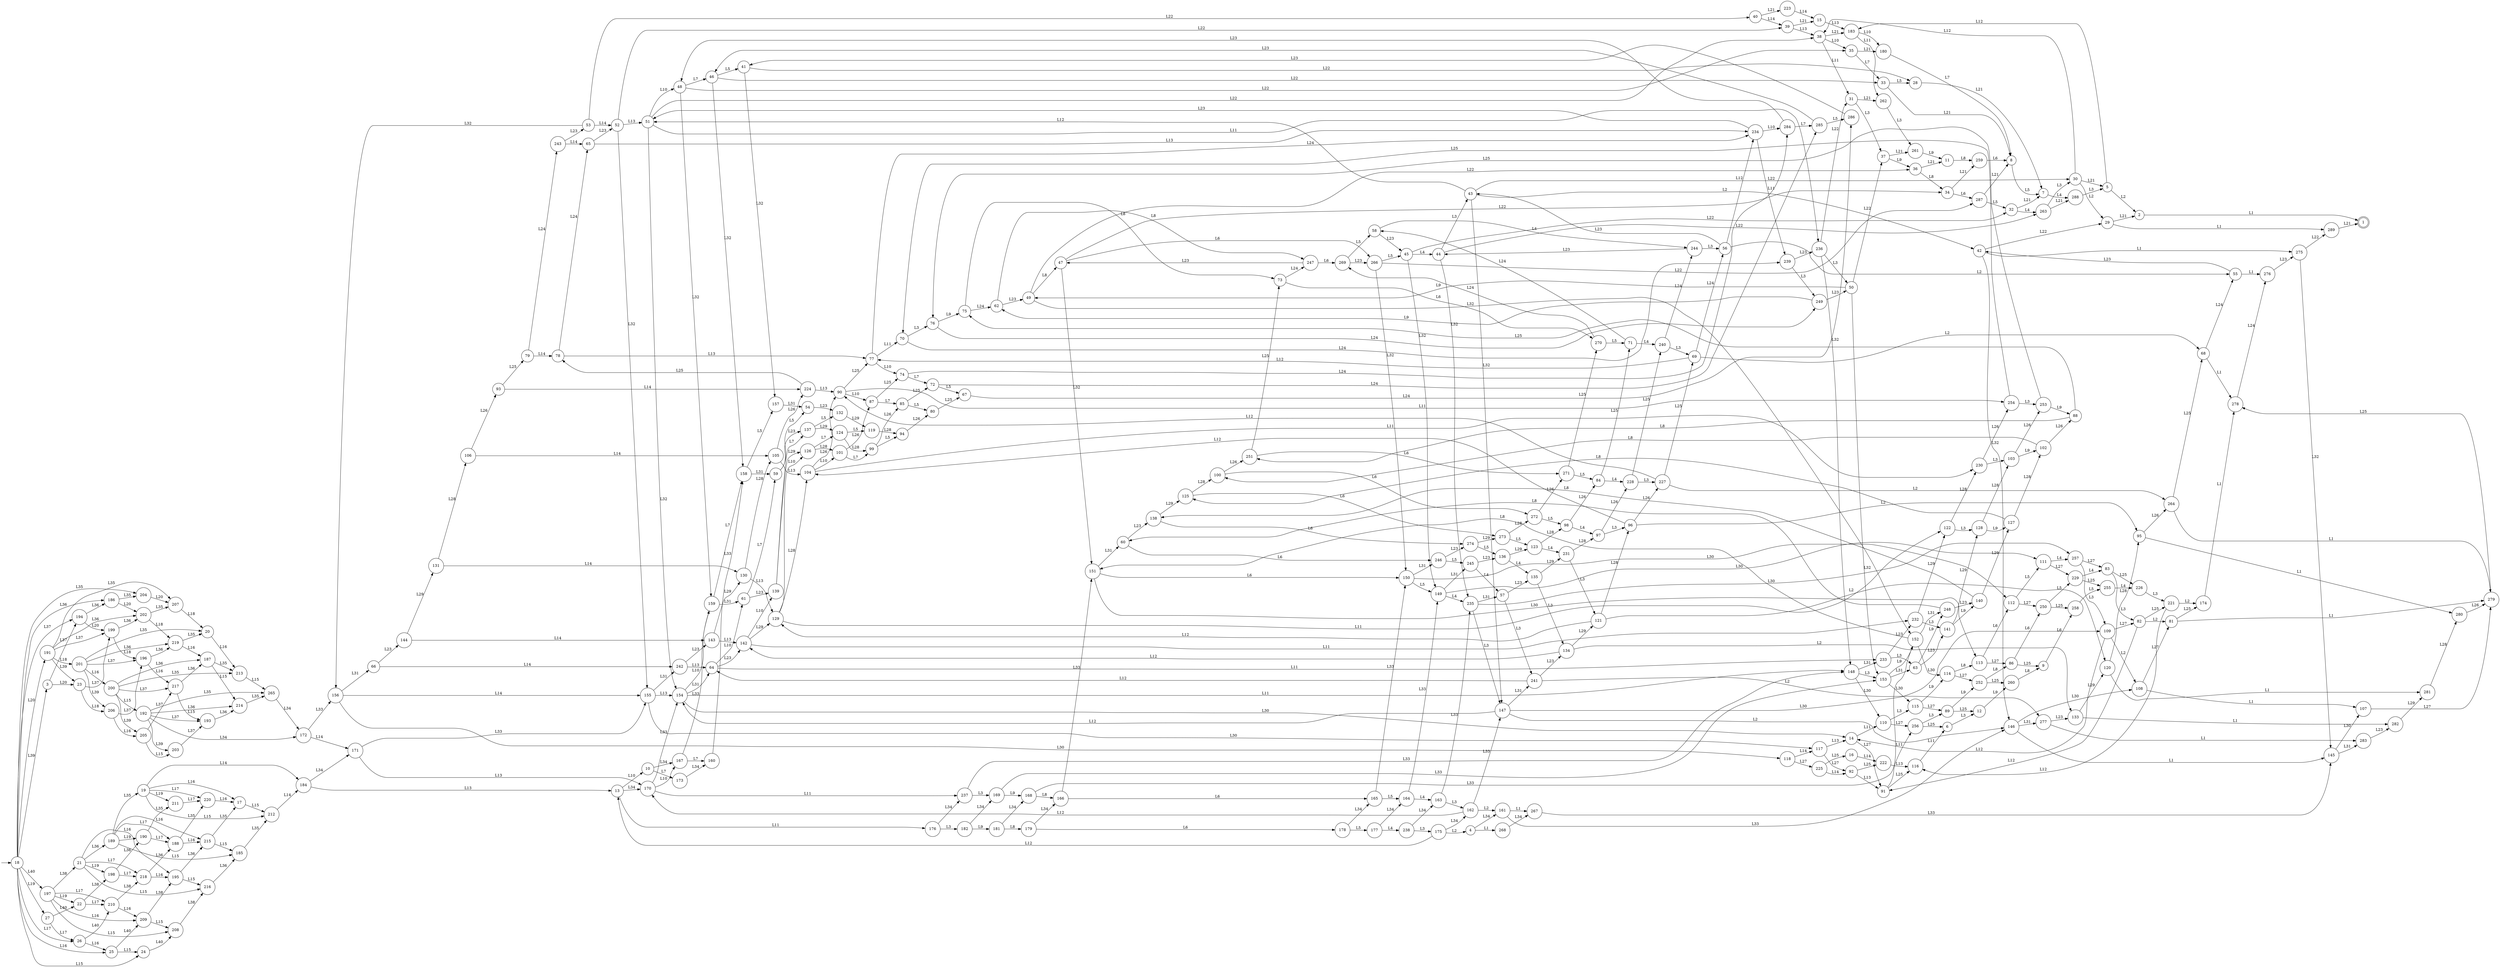 // dot output generated by libFAUDES vGenerator
digraph "Det(Generator) [minstate]" {
  rankdir=LR
  node [shape=circle];

  // initial states
  dot_dummyinit_1 [shape=none, label="", width="0.0", height="0.0" ];
  dot_dummyinit_1 -> "18";

  // mstates
  "1" [shape=doublecircle];

  // rest of stateset
  "2";
  "3";
  "4";
  "5";
  "6";
  "7";
  "8";
  "9";
  "10";
  "11";
  "12";
  "13";
  "14";
  "15";
  "16";
  "17";
  "19";
  "20";
  "21";
  "22";
  "23";
  "24";
  "25";
  "26";
  "27";
  "28";
  "29";
  "30";
  "31";
  "32";
  "33";
  "34";
  "35";
  "36";
  "37";
  "38";
  "39";
  "40";
  "41";
  "42";
  "43";
  "44";
  "45";
  "46";
  "47";
  "48";
  "49";
  "50";
  "51";
  "52";
  "53";
  "54";
  "55";
  "56";
  "57";
  "58";
  "59";
  "60";
  "61";
  "62";
  "63";
  "64";
  "65";
  "66";
  "67";
  "68";
  "69";
  "70";
  "71";
  "72";
  "73";
  "74";
  "75";
  "76";
  "77";
  "78";
  "79";
  "80";
  "81";
  "82";
  "83";
  "84";
  "85";
  "86";
  "87";
  "88";
  "89";
  "90";
  "91";
  "92";
  "93";
  "94";
  "95";
  "96";
  "97";
  "98";
  "99";
  "100";
  "101";
  "102";
  "103";
  "104";
  "105";
  "106";
  "107";
  "108";
  "109";
  "110";
  "111";
  "112";
  "113";
  "114";
  "115";
  "116";
  "117";
  "118";
  "119";
  "120";
  "121";
  "122";
  "123";
  "124";
  "125";
  "126";
  "127";
  "128";
  "129";
  "130";
  "131";
  "132";
  "133";
  "134";
  "135";
  "136";
  "137";
  "138";
  "139";
  "140";
  "141";
  "142";
  "143";
  "144";
  "145";
  "146";
  "147";
  "148";
  "149";
  "150";
  "151";
  "152";
  "153";
  "154";
  "155";
  "156";
  "157";
  "158";
  "159";
  "160";
  "161";
  "162";
  "163";
  "164";
  "165";
  "166";
  "167";
  "168";
  "169";
  "170";
  "171";
  "172";
  "173";
  "174";
  "175";
  "176";
  "177";
  "178";
  "179";
  "180";
  "181";
  "182";
  "183";
  "184";
  "185";
  "186";
  "187";
  "188";
  "189";
  "190";
  "191";
  "192";
  "193";
  "194";
  "195";
  "196";
  "197";
  "198";
  "199";
  "200";
  "201";
  "202";
  "203";
  "204";
  "205";
  "206";
  "207";
  "208";
  "209";
  "210";
  "211";
  "212";
  "213";
  "214";
  "215";
  "216";
  "217";
  "218";
  "219";
  "220";
  "221";
  "222";
  "223";
  "224";
  "225";
  "226";
  "227";
  "228";
  "229";
  "230";
  "231";
  "232";
  "233";
  "234";
  "235";
  "236";
  "237";
  "238";
  "239";
  "240";
  "241";
  "242";
  "243";
  "244";
  "245";
  "246";
  "247";
  "248";
  "249";
  "250";
  "251";
  "252";
  "253";
  "254";
  "255";
  "256";
  "257";
  "258";
  "259";
  "260";
  "261";
  "262";
  "263";
  "264";
  "265";
  "266";
  "267";
  "268";
  "269";
  "270";
  "271";
  "272";
  "273";
  "274";
  "275";
  "276";
  "277";
  "278";
  "279";
  "280";
  "281";
  "282";
  "283";
  "284";
  "285";
  "286";
  "287";
  "288";
  "289";

  // transition relation
  "2" -> "1" [label="L1"];
  "3" -> "23" [label="L20"];
  "3" -> "194" [label="L37"];
  "4" -> "268" [label="L1"];
  "4" -> "161" [label="L34"];
  "5" -> "2" [label="L2"];
  "5" -> "183" [label="L12"];
  "6" -> "12" [label="L3"];
  "7" -> "288" [label="L4"];
  "8" -> "7" [label="L5"];
  "9" -> "258" [label="L6"];
  "10" -> "173" [label="L7"];
  "10" -> "167" [label="L34"];
  "11" -> "259" [label="L8"];
  "12" -> "260" [label="L9"];
  "13" -> "10" [label="L10"];
  "13" -> "176" [label="L11"];
  "13" -> "170" [label="L34"];
  "14" -> "110" [label="L11"];
  "14" -> "91" [label="L27"];
  "15" -> "183" [label="L13"];
  "16" -> "222" [label="L14"];
  "17" -> "212" [label="L15"];
  "18" -> "191" [label="L20"];
  "18" -> "24" [label="L15"];
  "18" -> "25" [label="L16"];
  "18" -> "26" [label="L17"];
  "18" -> "27" [label="L19"];
  "18" -> "197" [label="L40"];
  "18" -> "204" [label="L35"];
  "18" -> "186" [label="L36"];
  "18" -> "194" [label="L37"];
  "18" -> "3" [label="L39"];
  "19" -> "184" [label="L14"];
  "19" -> "212" [label="L15"];
  "19" -> "17" [label="L16"];
  "19" -> "220" [label="L17"];
  "19" -> "211" [label="L19"];
  "20" -> "213" [label="L16"];
  "21" -> "216" [label="L15"];
  "21" -> "195" [label="L16"];
  "21" -> "218" [label="L17"];
  "21" -> "198" [label="L19"];
  "21" -> "189" [label="L36"];
  "22" -> "210" [label="L17"];
  "22" -> "198" [label="L38"];
  "23" -> "206" [label="L18"];
  "23" -> "199" [label="L37"];
  "24" -> "208" [label="L40"];
  "25" -> "24" [label="L15"];
  "25" -> "209" [label="L40"];
  "26" -> "25" [label="L16"];
  "26" -> "210" [label="L40"];
  "27" -> "26" [label="L17"];
  "27" -> "22" [label="L40"];
  "28" -> "7" [label="L21"];
  "29" -> "289" [label="L1"];
  "29" -> "2" [label="L21"];
  "30" -> "29" [label="L2"];
  "30" -> "38" [label="L12"];
  "30" -> "5" [label="L21"];
  "31" -> "37" [label="L3"];
  "31" -> "262" [label="L21"];
  "32" -> "263" [label="L4"];
  "32" -> "7" [label="L21"];
  "33" -> "28" [label="L5"];
  "33" -> "8" [label="L21"];
  "34" -> "287" [label="L6"];
  "34" -> "259" [label="L21"];
  "35" -> "33" [label="L7"];
  "35" -> "180" [label="L21"];
  "36" -> "34" [label="L8"];
  "36" -> "11" [label="L21"];
  "37" -> "36" [label="L9"];
  "37" -> "261" [label="L21"];
  "38" -> "35" [label="L10"];
  "38" -> "31" [label="L11"];
  "38" -> "183" [label="L21"];
  "39" -> "38" [label="L13"];
  "39" -> "15" [label="L21"];
  "40" -> "39" [label="L14"];
  "40" -> "223" [label="L21"];
  "41" -> "28" [label="L22"];
  "41" -> "157" [label="L32"];
  "42" -> "275" [label="L1"];
  "42" -> "29" [label="L22"];
  "42" -> "146" [label="L32"];
  "43" -> "42" [label="L2"];
  "43" -> "51" [label="L12"];
  "43" -> "30" [label="L22"];
  "43" -> "147" [label="L32"];
  "44" -> "43" [label="L3"];
  "44" -> "263" [label="L22"];
  "44" -> "235" [label="L32"];
  "45" -> "44" [label="L4"];
  "45" -> "32" [label="L22"];
  "45" -> "149" [label="L32"];
  "46" -> "41" [label="L5"];
  "46" -> "33" [label="L22"];
  "46" -> "158" [label="L32"];
  "47" -> "266" [label="L6"];
  "47" -> "34" [label="L22"];
  "47" -> "151" [label="L32"];
  "48" -> "46" [label="L7"];
  "48" -> "35" [label="L22"];
  "48" -> "159" [label="L32"];
  "49" -> "47" [label="L8"];
  "49" -> "36" [label="L22"];
  "49" -> "152" [label="L32"];
  "50" -> "49" [label="L9"];
  "50" -> "37" [label="L22"];
  "50" -> "153" [label="L32"];
  "51" -> "48" [label="L10"];
  "51" -> "236" [label="L11"];
  "51" -> "38" [label="L22"];
  "51" -> "154" [label="L32"];
  "52" -> "51" [label="L13"];
  "52" -> "39" [label="L22"];
  "52" -> "155" [label="L32"];
  "53" -> "52" [label="L14"];
  "53" -> "40" [label="L22"];
  "53" -> "156" [label="L32"];
  "54" -> "132" [label="L23"];
  "55" -> "276" [label="L1"];
  "55" -> "42" [label="L23"];
  "56" -> "55" [label="L2"];
  "56" -> "234" [label="L12"];
  "56" -> "43" [label="L23"];
  "57" -> "241" [label="L3"];
  "57" -> "135" [label="L23"];
  "58" -> "244" [label="L4"];
  "58" -> "45" [label="L23"];
  "59" -> "54" [label="L5"];
  "59" -> "137" [label="L23"];
  "60" -> "246" [label="L6"];
  "60" -> "138" [label="L23"];
  "61" -> "59" [label="L7"];
  "61" -> "139" [label="L23"];
  "62" -> "247" [label="L8"];
  "62" -> "49" [label="L23"];
  "63" -> "248" [label="L9"];
  "63" -> "141" [label="L23"];
  "64" -> "61" [label="L10"];
  "64" -> "233" [label="L11"];
  "64" -> "142" [label="L23"];
  "65" -> "234" [label="L13"];
  "65" -> "52" [label="L23"];
  "66" -> "242" [label="L14"];
  "66" -> "144" [label="L23"];
  "67" -> "286" [label="L24"];
  "68" -> "278" [label="L1"];
  "68" -> "55" [label="L24"];
  "69" -> "68" [label="L2"];
  "69" -> "77" [label="L12"];
  "69" -> "56" [label="L24"];
  "70" -> "76" [label="L3"];
  "70" -> "239" [label="L24"];
  "71" -> "240" [label="L4"];
  "71" -> "58" [label="L24"];
  "72" -> "67" [label="L5"];
  "72" -> "285" [label="L24"];
  "73" -> "270" [label="L6"];
  "73" -> "247" [label="L24"];
  "74" -> "72" [label="L7"];
  "74" -> "284" [label="L24"];
  "75" -> "73" [label="L8"];
  "75" -> "62" [label="L24"];
  "76" -> "75" [label="L9"];
  "76" -> "249" [label="L24"];
  "77" -> "74" [label="L10"];
  "77" -> "70" [label="L11"];
  "77" -> "234" [label="L24"];
  "78" -> "77" [label="L13"];
  "78" -> "65" [label="L24"];
  "79" -> "78" [label="L14"];
  "79" -> "243" [label="L24"];
  "80" -> "67" [label="L25"];
  "81" -> "279" [label="L1"];
  "81" -> "174" [label="L25"];
  "82" -> "81" [label="L2"];
  "82" -> "91" [label="L12"];
  "82" -> "221" [label="L25"];
  "83" -> "82" [label="L3"];
  "83" -> "226" [label="L25"];
  "84" -> "228" [label="L4"];
  "84" -> "71" [label="L25"];
  "85" -> "80" [label="L5"];
  "85" -> "72" [label="L25"];
  "86" -> "250" [label="L6"];
  "86" -> "9" [label="L25"];
  "87" -> "85" [label="L7"];
  "87" -> "74" [label="L25"];
  "88" -> "251" [label="L8"];
  "88" -> "75" [label="L25"];
  "89" -> "252" [label="L9"];
  "89" -> "12" [label="L25"];
  "90" -> "87" [label="L10"];
  "90" -> "254" [label="L11"];
  "90" -> "77" [label="L25"];
  "91" -> "256" [label="L11"];
  "91" -> "116" [label="L25"];
  "92" -> "91" [label="L13"];
  "92" -> "222" [label="L25"];
  "93" -> "224" [label="L14"];
  "93" -> "79" [label="L25"];
  "94" -> "80" [label="L26"];
  "95" -> "280" [label="L1"];
  "95" -> "264" [label="L26"];
  "96" -> "95" [label="L2"];
  "96" -> "104" [label="L12"];
  "96" -> "227" [label="L26"];
  "97" -> "96" [label="L3"];
  "97" -> "228" [label="L26"];
  "98" -> "97" [label="L4"];
  "98" -> "84" [label="L26"];
  "99" -> "94" [label="L5"];
  "99" -> "85" [label="L26"];
  "100" -> "272" [label="L6"];
  "100" -> "251" [label="L26"];
  "101" -> "99" [label="L7"];
  "101" -> "87" [label="L26"];
  "102" -> "100" [label="L8"];
  "102" -> "88" [label="L26"];
  "103" -> "102" [label="L9"];
  "103" -> "253" [label="L26"];
  "104" -> "101" [label="L10"];
  "104" -> "230" [label="L11"];
  "104" -> "90" [label="L26"];
  "105" -> "104" [label="L13"];
  "105" -> "224" [label="L26"];
  "106" -> "105" [label="L14"];
  "106" -> "93" [label="L26"];
  "107" -> "279" [label="L27"];
  "108" -> "107" [label="L1"];
  "108" -> "81" [label="L27"];
  "109" -> "108" [label="L2"];
  "109" -> "14" [label="L12"];
  "109" -> "82" [label="L27"];
  "110" -> "115" [label="L3"];
  "110" -> "256" [label="L27"];
  "111" -> "257" [label="L4"];
  "111" -> "229" [label="L27"];
  "112" -> "111" [label="L5"];
  "112" -> "250" [label="L27"];
  "113" -> "112" [label="L6"];
  "113" -> "86" [label="L27"];
  "114" -> "113" [label="L8"];
  "114" -> "252" [label="L27"];
  "115" -> "114" [label="L9"];
  "115" -> "89" [label="L27"];
  "116" -> "6" [label="L11"];
  "117" -> "14" [label="L13"];
  "117" -> "92" [label="L27"];
  "118" -> "117" [label="L14"];
  "118" -> "225" [label="L27"];
  "119" -> "94" [label="L28"];
  "120" -> "281" [label="L1"];
  "120" -> "95" [label="L28"];
  "121" -> "120" [label="L2"];
  "121" -> "129" [label="L12"];
  "121" -> "96" [label="L28"];
  "122" -> "128" [label="L3"];
  "122" -> "230" [label="L28"];
  "123" -> "231" [label="L4"];
  "123" -> "98" [label="L28"];
  "124" -> "119" [label="L5"];
  "124" -> "99" [label="L28"];
  "125" -> "273" [label="L6"];
  "125" -> "100" [label="L28"];
  "126" -> "124" [label="L7"];
  "126" -> "101" [label="L28"];
  "127" -> "125" [label="L8"];
  "127" -> "102" [label="L28"];
  "128" -> "127" [label="L9"];
  "128" -> "103" [label="L28"];
  "129" -> "126" [label="L10"];
  "129" -> "122" [label="L11"];
  "129" -> "104" [label="L28"];
  "130" -> "129" [label="L13"];
  "130" -> "105" [label="L28"];
  "131" -> "130" [label="L14"];
  "131" -> "106" [label="L28"];
  "132" -> "119" [label="L29"];
  "133" -> "282" [label="L1"];
  "133" -> "120" [label="L29"];
  "134" -> "133" [label="L2"];
  "134" -> "142" [label="L12"];
  "134" -> "121" [label="L29"];
  "135" -> "134" [label="L3"];
  "135" -> "231" [label="L29"];
  "136" -> "135" [label="L4"];
  "136" -> "123" [label="L29"];
  "137" -> "132" [label="L5"];
  "137" -> "124" [label="L29"];
  "138" -> "274" [label="L6"];
  "138" -> "125" [label="L29"];
  "139" -> "137" [label="L7"];
  "139" -> "126" [label="L29"];
  "140" -> "138" [label="L8"];
  "140" -> "127" [label="L29"];
  "141" -> "140" [label="L9"];
  "141" -> "128" [label="L29"];
  "142" -> "139" [label="L10"];
  "142" -> "232" [label="L11"];
  "142" -> "129" [label="L29"];
  "143" -> "142" [label="L13"];
  "143" -> "130" [label="L29"];
  "144" -> "143" [label="L14"];
  "144" -> "131" [label="L29"];
  "145" -> "107" [label="L30"];
  "145" -> "283" [label="L31"];
  "146" -> "145" [label="L1"];
  "146" -> "108" [label="L30"];
  "146" -> "277" [label="L31"];
  "147" -> "146" [label="L2"];
  "147" -> "154" [label="L12"];
  "147" -> "109" [label="L30"];
  "147" -> "241" [label="L31"];
  "148" -> "153" [label="L3"];
  "148" -> "110" [label="L30"];
  "148" -> "233" [label="L31"];
  "149" -> "235" [label="L4"];
  "149" -> "111" [label="L30"];
  "149" -> "245" [label="L31"];
  "150" -> "149" [label="L5"];
  "150" -> "112" [label="L30"];
  "150" -> "246" [label="L31"];
  "151" -> "150" [label="L6"];
  "151" -> "113" [label="L30"];
  "151" -> "60" [label="L31"];
  "152" -> "151" [label="L8"];
  "152" -> "114" [label="L30"];
  "152" -> "248" [label="L31"];
  "153" -> "152" [label="L9"];
  "153" -> "115" [label="L30"];
  "153" -> "63" [label="L31"];
  "154" -> "159" [label="L10"];
  "154" -> "148" [label="L11"];
  "154" -> "14" [label="L30"];
  "154" -> "64" [label="L31"];
  "155" -> "154" [label="L13"];
  "155" -> "117" [label="L30"];
  "155" -> "242" [label="L31"];
  "156" -> "155" [label="L14"];
  "156" -> "118" [label="L30"];
  "156" -> "66" [label="L31"];
  "157" -> "54" [label="L31"];
  "158" -> "157" [label="L5"];
  "158" -> "59" [label="L31"];
  "159" -> "158" [label="L7"];
  "159" -> "61" [label="L31"];
  "160" -> "158" [label="L33"];
  "161" -> "267" [label="L1"];
  "161" -> "146" [label="L33"];
  "162" -> "161" [label="L2"];
  "162" -> "170" [label="L12"];
  "162" -> "147" [label="L33"];
  "163" -> "162" [label="L3"];
  "163" -> "235" [label="L33"];
  "164" -> "163" [label="L4"];
  "164" -> "149" [label="L33"];
  "165" -> "164" [label="L5"];
  "165" -> "150" [label="L33"];
  "166" -> "165" [label="L6"];
  "166" -> "151" [label="L33"];
  "167" -> "160" [label="L7"];
  "167" -> "159" [label="L33"];
  "168" -> "166" [label="L8"];
  "168" -> "152" [label="L33"];
  "169" -> "168" [label="L9"];
  "169" -> "153" [label="L33"];
  "170" -> "167" [label="L10"];
  "170" -> "237" [label="L11"];
  "170" -> "154" [label="L33"];
  "171" -> "170" [label="L13"];
  "171" -> "155" [label="L33"];
  "172" -> "171" [label="L14"];
  "172" -> "156" [label="L33"];
  "173" -> "160" [label="L34"];
  "174" -> "278" [label="L1"];
  "175" -> "4" [label="L2"];
  "175" -> "13" [label="L12"];
  "175" -> "162" [label="L34"];
  "176" -> "182" [label="L3"];
  "176" -> "237" [label="L34"];
  "177" -> "238" [label="L4"];
  "177" -> "164" [label="L34"];
  "178" -> "177" [label="L5"];
  "178" -> "165" [label="L34"];
  "179" -> "178" [label="L6"];
  "179" -> "166" [label="L34"];
  "180" -> "8" [label="L7"];
  "181" -> "179" [label="L8"];
  "181" -> "168" [label="L34"];
  "182" -> "181" [label="L9"];
  "182" -> "169" [label="L34"];
  "183" -> "180" [label="L10"];
  "183" -> "262" [label="L11"];
  "184" -> "13" [label="L13"];
  "184" -> "171" [label="L34"];
  "185" -> "212" [label="L35"];
  "186" -> "202" [label="L20"];
  "186" -> "204" [label="L35"];
  "187" -> "214" [label="L15"];
  "187" -> "213" [label="L35"];
  "188" -> "215" [label="L16"];
  "188" -> "220" [label="L35"];
  "189" -> "185" [label="L15"];
  "189" -> "215" [label="L16"];
  "189" -> "188" [label="L17"];
  "189" -> "190" [label="L19"];
  "189" -> "19" [label="L35"];
  "190" -> "188" [label="L17"];
  "190" -> "211" [label="L35"];
  "191" -> "201" [label="L18"];
  "191" -> "207" [label="L35"];
  "191" -> "202" [label="L36"];
  "191" -> "199" [label="L37"];
  "191" -> "23" [label="L39"];
  "192" -> "172" [label="L34"];
  "192" -> "265" [label="L35"];
  "192" -> "214" [label="L36"];
  "192" -> "193" [label="L37"];
  "192" -> "203" [label="L39"];
  "193" -> "214" [label="L36"];
  "194" -> "199" [label="L20"];
  "194" -> "186" [label="L36"];
  "195" -> "216" [label="L15"];
  "195" -> "215" [label="L36"];
  "196" -> "217" [label="L16"];
  "196" -> "219" [label="L36"];
  "197" -> "208" [label="L15"];
  "197" -> "209" [label="L16"];
  "197" -> "210" [label="L17"];
  "197" -> "22" [label="L19"];
  "197" -> "21" [label="L38"];
  "198" -> "218" [label="L17"];
  "198" -> "190" [label="L36"];
  "199" -> "196" [label="L18"];
  "199" -> "202" [label="L36"];
  "200" -> "192" [label="L15"];
  "200" -> "213" [label="L35"];
  "200" -> "187" [label="L36"];
  "200" -> "217" [label="L37"];
  "200" -> "205" [label="L39"];
  "201" -> "200" [label="L16"];
  "201" -> "20" [label="L35"];
  "201" -> "219" [label="L36"];
  "201" -> "196" [label="L37"];
  "201" -> "206" [label="L39"];
  "202" -> "219" [label="L18"];
  "202" -> "207" [label="L35"];
  "203" -> "193" [label="L37"];
  "204" -> "207" [label="L20"];
  "205" -> "203" [label="L15"];
  "205" -> "217" [label="L37"];
  "206" -> "205" [label="L16"];
  "206" -> "196" [label="L37"];
  "207" -> "20" [label="L18"];
  "208" -> "216" [label="L38"];
  "209" -> "208" [label="L15"];
  "209" -> "195" [label="L38"];
  "210" -> "209" [label="L16"];
  "210" -> "218" [label="L38"];
  "211" -> "220" [label="L17"];
  "212" -> "184" [label="L14"];
  "213" -> "265" [label="L15"];
  "214" -> "265" [label="L35"];
  "215" -> "185" [label="L15"];
  "215" -> "17" [label="L35"];
  "216" -> "185" [label="L36"];
  "217" -> "193" [label="L15"];
  "217" -> "187" [label="L36"];
  "218" -> "195" [label="L16"];
  "218" -> "188" [label="L36"];
  "219" -> "187" [label="L16"];
  "219" -> "20" [label="L35"];
  "220" -> "17" [label="L16"];
  "221" -> "174" [label="L2"];
  "221" -> "116" [label="L12"];
  "222" -> "116" [label="L13"];
  "223" -> "15" [label="L14"];
  "224" -> "90" [label="L13"];
  "224" -> "78" [label="L25"];
  "225" -> "92" [label="L14"];
  "225" -> "16" [label="L25"];
  "226" -> "221" [label="L3"];
  "227" -> "264" [label="L2"];
  "227" -> "90" [label="L12"];
  "227" -> "69" [label="L25"];
  "228" -> "227" [label="L3"];
  "228" -> "240" [label="L25"];
  "229" -> "83" [label="L4"];
  "229" -> "255" [label="L25"];
  "230" -> "103" [label="L3"];
  "230" -> "254" [label="L26"];
  "231" -> "121" [label="L3"];
  "231" -> "97" [label="L28"];
  "232" -> "141" [label="L3"];
  "232" -> "122" [label="L29"];
  "233" -> "63" [label="L3"];
  "233" -> "232" [label="L23"];
  "234" -> "284" [label="L10"];
  "234" -> "239" [label="L11"];
  "234" -> "51" [label="L23"];
  "235" -> "147" [label="L3"];
  "235" -> "257" [label="L30"];
  "235" -> "57" [label="L31"];
  "236" -> "50" [label="L3"];
  "236" -> "31" [label="L22"];
  "236" -> "148" [label="L32"];
  "237" -> "169" [label="L3"];
  "237" -> "148" [label="L33"];
  "238" -> "175" [label="L3"];
  "238" -> "163" [label="L34"];
  "239" -> "249" [label="L3"];
  "239" -> "236" [label="L23"];
  "240" -> "69" [label="L3"];
  "240" -> "244" [label="L24"];
  "241" -> "277" [label="L2"];
  "241" -> "64" [label="L12"];
  "241" -> "134" [label="L23"];
  "242" -> "64" [label="L13"];
  "242" -> "143" [label="L23"];
  "243" -> "65" [label="L14"];
  "243" -> "53" [label="L23"];
  "244" -> "56" [label="L3"];
  "244" -> "44" [label="L23"];
  "245" -> "57" [label="L4"];
  "245" -> "136" [label="L23"];
  "246" -> "245" [label="L5"];
  "246" -> "274" [label="L23"];
  "247" -> "269" [label="L6"];
  "247" -> "47" [label="L23"];
  "248" -> "60" [label="L8"];
  "248" -> "140" [label="L23"];
  "249" -> "62" [label="L9"];
  "249" -> "50" [label="L23"];
  "250" -> "229" [label="L5"];
  "250" -> "258" [label="L25"];
  "251" -> "271" [label="L6"];
  "251" -> "73" [label="L25"];
  "252" -> "86" [label="L8"];
  "252" -> "260" [label="L25"];
  "253" -> "88" [label="L9"];
  "253" -> "76" [label="L25"];
  "254" -> "253" [label="L3"];
  "254" -> "70" [label="L25"];
  "255" -> "226" [label="L4"];
  "256" -> "89" [label="L3"];
  "256" -> "6" [label="L25"];
  "257" -> "109" [label="L3"];
  "257" -> "83" [label="L27"];
  "258" -> "255" [label="L5"];
  "259" -> "8" [label="L6"];
  "260" -> "9" [label="L8"];
  "261" -> "11" [label="L9"];
  "262" -> "261" [label="L3"];
  "263" -> "30" [label="L3"];
  "263" -> "288" [label="L21"];
  "264" -> "279" [label="L1"];
  "264" -> "68" [label="L25"];
  "265" -> "172" [label="L34"];
  "266" -> "45" [label="L5"];
  "266" -> "287" [label="L22"];
  "266" -> "150" [label="L32"];
  "267" -> "145" [label="L33"];
  "268" -> "267" [label="L34"];
  "269" -> "58" [label="L5"];
  "269" -> "266" [label="L23"];
  "270" -> "71" [label="L5"];
  "270" -> "269" [label="L24"];
  "271" -> "84" [label="L5"];
  "271" -> "270" [label="L25"];
  "272" -> "98" [label="L5"];
  "272" -> "271" [label="L26"];
  "273" -> "123" [label="L5"];
  "273" -> "272" [label="L28"];
  "274" -> "136" [label="L5"];
  "274" -> "273" [label="L29"];
  "275" -> "289" [label="L22"];
  "275" -> "145" [label="L32"];
  "276" -> "275" [label="L23"];
  "277" -> "283" [label="L1"];
  "277" -> "133" [label="L23"];
  "278" -> "276" [label="L24"];
  "279" -> "278" [label="L25"];
  "280" -> "279" [label="L26"];
  "281" -> "280" [label="L28"];
  "282" -> "281" [label="L29"];
  "283" -> "282" [label="L23"];
  "284" -> "285" [label="L7"];
  "284" -> "48" [label="L23"];
  "285" -> "286" [label="L5"];
  "285" -> "46" [label="L23"];
  "286" -> "41" [label="L23"];
  "287" -> "32" [label="L5"];
  "287" -> "8" [label="L21"];
  "288" -> "5" [label="L3"];
  "289" -> "1" [label="L21"];
}
